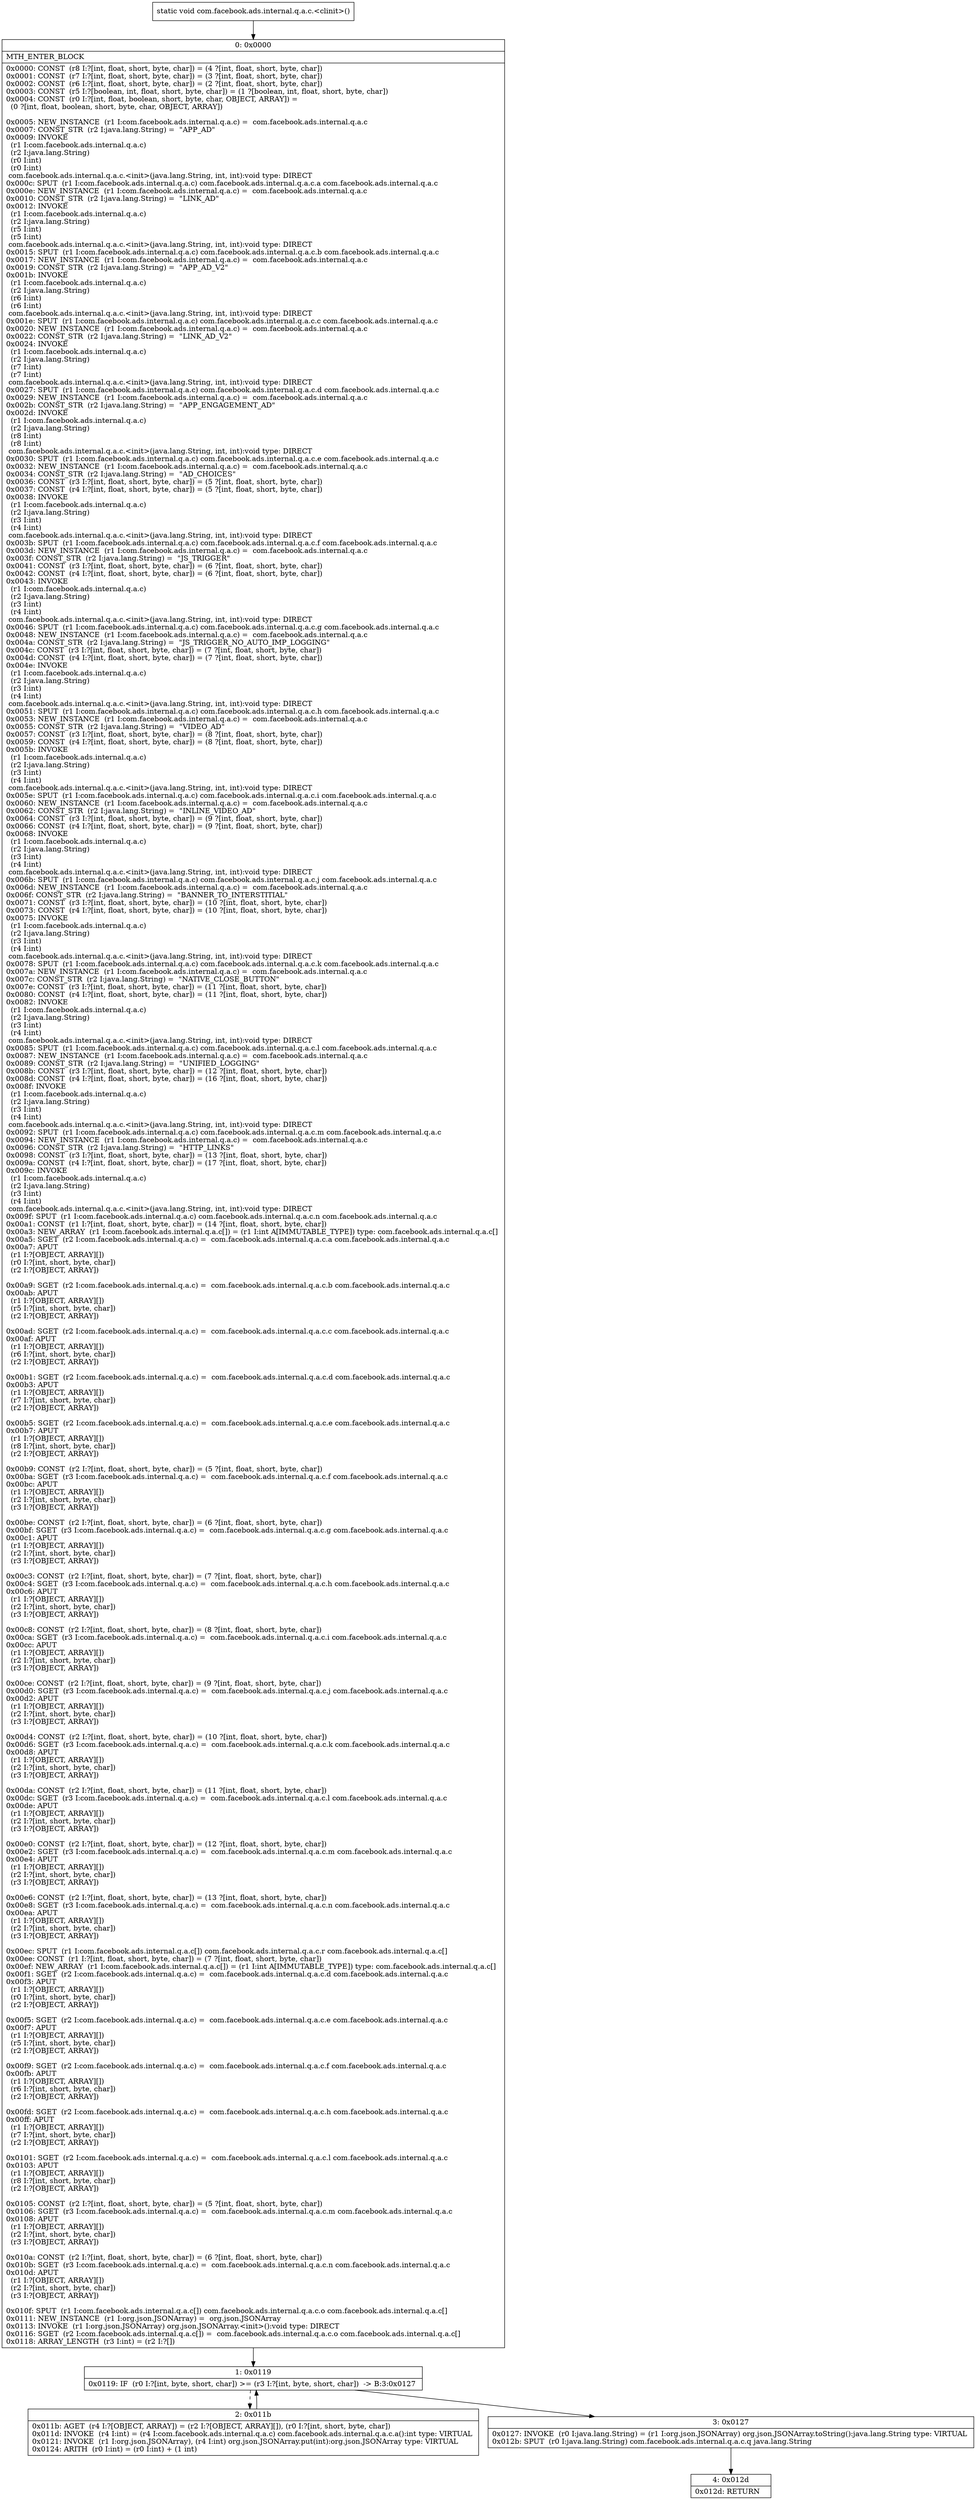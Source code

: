 digraph "CFG forcom.facebook.ads.internal.q.a.c.\<clinit\>()V" {
Node_0 [shape=record,label="{0\:\ 0x0000|MTH_ENTER_BLOCK\l|0x0000: CONST  (r8 I:?[int, float, short, byte, char]) = (4 ?[int, float, short, byte, char]) \l0x0001: CONST  (r7 I:?[int, float, short, byte, char]) = (3 ?[int, float, short, byte, char]) \l0x0002: CONST  (r6 I:?[int, float, short, byte, char]) = (2 ?[int, float, short, byte, char]) \l0x0003: CONST  (r5 I:?[boolean, int, float, short, byte, char]) = (1 ?[boolean, int, float, short, byte, char]) \l0x0004: CONST  (r0 I:?[int, float, boolean, short, byte, char, OBJECT, ARRAY]) = \l  (0 ?[int, float, boolean, short, byte, char, OBJECT, ARRAY])\l \l0x0005: NEW_INSTANCE  (r1 I:com.facebook.ads.internal.q.a.c) =  com.facebook.ads.internal.q.a.c \l0x0007: CONST_STR  (r2 I:java.lang.String) =  \"APP_AD\" \l0x0009: INVOKE  \l  (r1 I:com.facebook.ads.internal.q.a.c)\l  (r2 I:java.lang.String)\l  (r0 I:int)\l  (r0 I:int)\l com.facebook.ads.internal.q.a.c.\<init\>(java.lang.String, int, int):void type: DIRECT \l0x000c: SPUT  (r1 I:com.facebook.ads.internal.q.a.c) com.facebook.ads.internal.q.a.c.a com.facebook.ads.internal.q.a.c \l0x000e: NEW_INSTANCE  (r1 I:com.facebook.ads.internal.q.a.c) =  com.facebook.ads.internal.q.a.c \l0x0010: CONST_STR  (r2 I:java.lang.String) =  \"LINK_AD\" \l0x0012: INVOKE  \l  (r1 I:com.facebook.ads.internal.q.a.c)\l  (r2 I:java.lang.String)\l  (r5 I:int)\l  (r5 I:int)\l com.facebook.ads.internal.q.a.c.\<init\>(java.lang.String, int, int):void type: DIRECT \l0x0015: SPUT  (r1 I:com.facebook.ads.internal.q.a.c) com.facebook.ads.internal.q.a.c.b com.facebook.ads.internal.q.a.c \l0x0017: NEW_INSTANCE  (r1 I:com.facebook.ads.internal.q.a.c) =  com.facebook.ads.internal.q.a.c \l0x0019: CONST_STR  (r2 I:java.lang.String) =  \"APP_AD_V2\" \l0x001b: INVOKE  \l  (r1 I:com.facebook.ads.internal.q.a.c)\l  (r2 I:java.lang.String)\l  (r6 I:int)\l  (r6 I:int)\l com.facebook.ads.internal.q.a.c.\<init\>(java.lang.String, int, int):void type: DIRECT \l0x001e: SPUT  (r1 I:com.facebook.ads.internal.q.a.c) com.facebook.ads.internal.q.a.c.c com.facebook.ads.internal.q.a.c \l0x0020: NEW_INSTANCE  (r1 I:com.facebook.ads.internal.q.a.c) =  com.facebook.ads.internal.q.a.c \l0x0022: CONST_STR  (r2 I:java.lang.String) =  \"LINK_AD_V2\" \l0x0024: INVOKE  \l  (r1 I:com.facebook.ads.internal.q.a.c)\l  (r2 I:java.lang.String)\l  (r7 I:int)\l  (r7 I:int)\l com.facebook.ads.internal.q.a.c.\<init\>(java.lang.String, int, int):void type: DIRECT \l0x0027: SPUT  (r1 I:com.facebook.ads.internal.q.a.c) com.facebook.ads.internal.q.a.c.d com.facebook.ads.internal.q.a.c \l0x0029: NEW_INSTANCE  (r1 I:com.facebook.ads.internal.q.a.c) =  com.facebook.ads.internal.q.a.c \l0x002b: CONST_STR  (r2 I:java.lang.String) =  \"APP_ENGAGEMENT_AD\" \l0x002d: INVOKE  \l  (r1 I:com.facebook.ads.internal.q.a.c)\l  (r2 I:java.lang.String)\l  (r8 I:int)\l  (r8 I:int)\l com.facebook.ads.internal.q.a.c.\<init\>(java.lang.String, int, int):void type: DIRECT \l0x0030: SPUT  (r1 I:com.facebook.ads.internal.q.a.c) com.facebook.ads.internal.q.a.c.e com.facebook.ads.internal.q.a.c \l0x0032: NEW_INSTANCE  (r1 I:com.facebook.ads.internal.q.a.c) =  com.facebook.ads.internal.q.a.c \l0x0034: CONST_STR  (r2 I:java.lang.String) =  \"AD_CHOICES\" \l0x0036: CONST  (r3 I:?[int, float, short, byte, char]) = (5 ?[int, float, short, byte, char]) \l0x0037: CONST  (r4 I:?[int, float, short, byte, char]) = (5 ?[int, float, short, byte, char]) \l0x0038: INVOKE  \l  (r1 I:com.facebook.ads.internal.q.a.c)\l  (r2 I:java.lang.String)\l  (r3 I:int)\l  (r4 I:int)\l com.facebook.ads.internal.q.a.c.\<init\>(java.lang.String, int, int):void type: DIRECT \l0x003b: SPUT  (r1 I:com.facebook.ads.internal.q.a.c) com.facebook.ads.internal.q.a.c.f com.facebook.ads.internal.q.a.c \l0x003d: NEW_INSTANCE  (r1 I:com.facebook.ads.internal.q.a.c) =  com.facebook.ads.internal.q.a.c \l0x003f: CONST_STR  (r2 I:java.lang.String) =  \"JS_TRIGGER\" \l0x0041: CONST  (r3 I:?[int, float, short, byte, char]) = (6 ?[int, float, short, byte, char]) \l0x0042: CONST  (r4 I:?[int, float, short, byte, char]) = (6 ?[int, float, short, byte, char]) \l0x0043: INVOKE  \l  (r1 I:com.facebook.ads.internal.q.a.c)\l  (r2 I:java.lang.String)\l  (r3 I:int)\l  (r4 I:int)\l com.facebook.ads.internal.q.a.c.\<init\>(java.lang.String, int, int):void type: DIRECT \l0x0046: SPUT  (r1 I:com.facebook.ads.internal.q.a.c) com.facebook.ads.internal.q.a.c.g com.facebook.ads.internal.q.a.c \l0x0048: NEW_INSTANCE  (r1 I:com.facebook.ads.internal.q.a.c) =  com.facebook.ads.internal.q.a.c \l0x004a: CONST_STR  (r2 I:java.lang.String) =  \"JS_TRIGGER_NO_AUTO_IMP_LOGGING\" \l0x004c: CONST  (r3 I:?[int, float, short, byte, char]) = (7 ?[int, float, short, byte, char]) \l0x004d: CONST  (r4 I:?[int, float, short, byte, char]) = (7 ?[int, float, short, byte, char]) \l0x004e: INVOKE  \l  (r1 I:com.facebook.ads.internal.q.a.c)\l  (r2 I:java.lang.String)\l  (r3 I:int)\l  (r4 I:int)\l com.facebook.ads.internal.q.a.c.\<init\>(java.lang.String, int, int):void type: DIRECT \l0x0051: SPUT  (r1 I:com.facebook.ads.internal.q.a.c) com.facebook.ads.internal.q.a.c.h com.facebook.ads.internal.q.a.c \l0x0053: NEW_INSTANCE  (r1 I:com.facebook.ads.internal.q.a.c) =  com.facebook.ads.internal.q.a.c \l0x0055: CONST_STR  (r2 I:java.lang.String) =  \"VIDEO_AD\" \l0x0057: CONST  (r3 I:?[int, float, short, byte, char]) = (8 ?[int, float, short, byte, char]) \l0x0059: CONST  (r4 I:?[int, float, short, byte, char]) = (8 ?[int, float, short, byte, char]) \l0x005b: INVOKE  \l  (r1 I:com.facebook.ads.internal.q.a.c)\l  (r2 I:java.lang.String)\l  (r3 I:int)\l  (r4 I:int)\l com.facebook.ads.internal.q.a.c.\<init\>(java.lang.String, int, int):void type: DIRECT \l0x005e: SPUT  (r1 I:com.facebook.ads.internal.q.a.c) com.facebook.ads.internal.q.a.c.i com.facebook.ads.internal.q.a.c \l0x0060: NEW_INSTANCE  (r1 I:com.facebook.ads.internal.q.a.c) =  com.facebook.ads.internal.q.a.c \l0x0062: CONST_STR  (r2 I:java.lang.String) =  \"INLINE_VIDEO_AD\" \l0x0064: CONST  (r3 I:?[int, float, short, byte, char]) = (9 ?[int, float, short, byte, char]) \l0x0066: CONST  (r4 I:?[int, float, short, byte, char]) = (9 ?[int, float, short, byte, char]) \l0x0068: INVOKE  \l  (r1 I:com.facebook.ads.internal.q.a.c)\l  (r2 I:java.lang.String)\l  (r3 I:int)\l  (r4 I:int)\l com.facebook.ads.internal.q.a.c.\<init\>(java.lang.String, int, int):void type: DIRECT \l0x006b: SPUT  (r1 I:com.facebook.ads.internal.q.a.c) com.facebook.ads.internal.q.a.c.j com.facebook.ads.internal.q.a.c \l0x006d: NEW_INSTANCE  (r1 I:com.facebook.ads.internal.q.a.c) =  com.facebook.ads.internal.q.a.c \l0x006f: CONST_STR  (r2 I:java.lang.String) =  \"BANNER_TO_INTERSTITIAL\" \l0x0071: CONST  (r3 I:?[int, float, short, byte, char]) = (10 ?[int, float, short, byte, char]) \l0x0073: CONST  (r4 I:?[int, float, short, byte, char]) = (10 ?[int, float, short, byte, char]) \l0x0075: INVOKE  \l  (r1 I:com.facebook.ads.internal.q.a.c)\l  (r2 I:java.lang.String)\l  (r3 I:int)\l  (r4 I:int)\l com.facebook.ads.internal.q.a.c.\<init\>(java.lang.String, int, int):void type: DIRECT \l0x0078: SPUT  (r1 I:com.facebook.ads.internal.q.a.c) com.facebook.ads.internal.q.a.c.k com.facebook.ads.internal.q.a.c \l0x007a: NEW_INSTANCE  (r1 I:com.facebook.ads.internal.q.a.c) =  com.facebook.ads.internal.q.a.c \l0x007c: CONST_STR  (r2 I:java.lang.String) =  \"NATIVE_CLOSE_BUTTON\" \l0x007e: CONST  (r3 I:?[int, float, short, byte, char]) = (11 ?[int, float, short, byte, char]) \l0x0080: CONST  (r4 I:?[int, float, short, byte, char]) = (11 ?[int, float, short, byte, char]) \l0x0082: INVOKE  \l  (r1 I:com.facebook.ads.internal.q.a.c)\l  (r2 I:java.lang.String)\l  (r3 I:int)\l  (r4 I:int)\l com.facebook.ads.internal.q.a.c.\<init\>(java.lang.String, int, int):void type: DIRECT \l0x0085: SPUT  (r1 I:com.facebook.ads.internal.q.a.c) com.facebook.ads.internal.q.a.c.l com.facebook.ads.internal.q.a.c \l0x0087: NEW_INSTANCE  (r1 I:com.facebook.ads.internal.q.a.c) =  com.facebook.ads.internal.q.a.c \l0x0089: CONST_STR  (r2 I:java.lang.String) =  \"UNIFIED_LOGGING\" \l0x008b: CONST  (r3 I:?[int, float, short, byte, char]) = (12 ?[int, float, short, byte, char]) \l0x008d: CONST  (r4 I:?[int, float, short, byte, char]) = (16 ?[int, float, short, byte, char]) \l0x008f: INVOKE  \l  (r1 I:com.facebook.ads.internal.q.a.c)\l  (r2 I:java.lang.String)\l  (r3 I:int)\l  (r4 I:int)\l com.facebook.ads.internal.q.a.c.\<init\>(java.lang.String, int, int):void type: DIRECT \l0x0092: SPUT  (r1 I:com.facebook.ads.internal.q.a.c) com.facebook.ads.internal.q.a.c.m com.facebook.ads.internal.q.a.c \l0x0094: NEW_INSTANCE  (r1 I:com.facebook.ads.internal.q.a.c) =  com.facebook.ads.internal.q.a.c \l0x0096: CONST_STR  (r2 I:java.lang.String) =  \"HTTP_LINKS\" \l0x0098: CONST  (r3 I:?[int, float, short, byte, char]) = (13 ?[int, float, short, byte, char]) \l0x009a: CONST  (r4 I:?[int, float, short, byte, char]) = (17 ?[int, float, short, byte, char]) \l0x009c: INVOKE  \l  (r1 I:com.facebook.ads.internal.q.a.c)\l  (r2 I:java.lang.String)\l  (r3 I:int)\l  (r4 I:int)\l com.facebook.ads.internal.q.a.c.\<init\>(java.lang.String, int, int):void type: DIRECT \l0x009f: SPUT  (r1 I:com.facebook.ads.internal.q.a.c) com.facebook.ads.internal.q.a.c.n com.facebook.ads.internal.q.a.c \l0x00a1: CONST  (r1 I:?[int, float, short, byte, char]) = (14 ?[int, float, short, byte, char]) \l0x00a3: NEW_ARRAY  (r1 I:com.facebook.ads.internal.q.a.c[]) = (r1 I:int A[IMMUTABLE_TYPE]) type: com.facebook.ads.internal.q.a.c[] \l0x00a5: SGET  (r2 I:com.facebook.ads.internal.q.a.c) =  com.facebook.ads.internal.q.a.c.a com.facebook.ads.internal.q.a.c \l0x00a7: APUT  \l  (r1 I:?[OBJECT, ARRAY][])\l  (r0 I:?[int, short, byte, char])\l  (r2 I:?[OBJECT, ARRAY])\l \l0x00a9: SGET  (r2 I:com.facebook.ads.internal.q.a.c) =  com.facebook.ads.internal.q.a.c.b com.facebook.ads.internal.q.a.c \l0x00ab: APUT  \l  (r1 I:?[OBJECT, ARRAY][])\l  (r5 I:?[int, short, byte, char])\l  (r2 I:?[OBJECT, ARRAY])\l \l0x00ad: SGET  (r2 I:com.facebook.ads.internal.q.a.c) =  com.facebook.ads.internal.q.a.c.c com.facebook.ads.internal.q.a.c \l0x00af: APUT  \l  (r1 I:?[OBJECT, ARRAY][])\l  (r6 I:?[int, short, byte, char])\l  (r2 I:?[OBJECT, ARRAY])\l \l0x00b1: SGET  (r2 I:com.facebook.ads.internal.q.a.c) =  com.facebook.ads.internal.q.a.c.d com.facebook.ads.internal.q.a.c \l0x00b3: APUT  \l  (r1 I:?[OBJECT, ARRAY][])\l  (r7 I:?[int, short, byte, char])\l  (r2 I:?[OBJECT, ARRAY])\l \l0x00b5: SGET  (r2 I:com.facebook.ads.internal.q.a.c) =  com.facebook.ads.internal.q.a.c.e com.facebook.ads.internal.q.a.c \l0x00b7: APUT  \l  (r1 I:?[OBJECT, ARRAY][])\l  (r8 I:?[int, short, byte, char])\l  (r2 I:?[OBJECT, ARRAY])\l \l0x00b9: CONST  (r2 I:?[int, float, short, byte, char]) = (5 ?[int, float, short, byte, char]) \l0x00ba: SGET  (r3 I:com.facebook.ads.internal.q.a.c) =  com.facebook.ads.internal.q.a.c.f com.facebook.ads.internal.q.a.c \l0x00bc: APUT  \l  (r1 I:?[OBJECT, ARRAY][])\l  (r2 I:?[int, short, byte, char])\l  (r3 I:?[OBJECT, ARRAY])\l \l0x00be: CONST  (r2 I:?[int, float, short, byte, char]) = (6 ?[int, float, short, byte, char]) \l0x00bf: SGET  (r3 I:com.facebook.ads.internal.q.a.c) =  com.facebook.ads.internal.q.a.c.g com.facebook.ads.internal.q.a.c \l0x00c1: APUT  \l  (r1 I:?[OBJECT, ARRAY][])\l  (r2 I:?[int, short, byte, char])\l  (r3 I:?[OBJECT, ARRAY])\l \l0x00c3: CONST  (r2 I:?[int, float, short, byte, char]) = (7 ?[int, float, short, byte, char]) \l0x00c4: SGET  (r3 I:com.facebook.ads.internal.q.a.c) =  com.facebook.ads.internal.q.a.c.h com.facebook.ads.internal.q.a.c \l0x00c6: APUT  \l  (r1 I:?[OBJECT, ARRAY][])\l  (r2 I:?[int, short, byte, char])\l  (r3 I:?[OBJECT, ARRAY])\l \l0x00c8: CONST  (r2 I:?[int, float, short, byte, char]) = (8 ?[int, float, short, byte, char]) \l0x00ca: SGET  (r3 I:com.facebook.ads.internal.q.a.c) =  com.facebook.ads.internal.q.a.c.i com.facebook.ads.internal.q.a.c \l0x00cc: APUT  \l  (r1 I:?[OBJECT, ARRAY][])\l  (r2 I:?[int, short, byte, char])\l  (r3 I:?[OBJECT, ARRAY])\l \l0x00ce: CONST  (r2 I:?[int, float, short, byte, char]) = (9 ?[int, float, short, byte, char]) \l0x00d0: SGET  (r3 I:com.facebook.ads.internal.q.a.c) =  com.facebook.ads.internal.q.a.c.j com.facebook.ads.internal.q.a.c \l0x00d2: APUT  \l  (r1 I:?[OBJECT, ARRAY][])\l  (r2 I:?[int, short, byte, char])\l  (r3 I:?[OBJECT, ARRAY])\l \l0x00d4: CONST  (r2 I:?[int, float, short, byte, char]) = (10 ?[int, float, short, byte, char]) \l0x00d6: SGET  (r3 I:com.facebook.ads.internal.q.a.c) =  com.facebook.ads.internal.q.a.c.k com.facebook.ads.internal.q.a.c \l0x00d8: APUT  \l  (r1 I:?[OBJECT, ARRAY][])\l  (r2 I:?[int, short, byte, char])\l  (r3 I:?[OBJECT, ARRAY])\l \l0x00da: CONST  (r2 I:?[int, float, short, byte, char]) = (11 ?[int, float, short, byte, char]) \l0x00dc: SGET  (r3 I:com.facebook.ads.internal.q.a.c) =  com.facebook.ads.internal.q.a.c.l com.facebook.ads.internal.q.a.c \l0x00de: APUT  \l  (r1 I:?[OBJECT, ARRAY][])\l  (r2 I:?[int, short, byte, char])\l  (r3 I:?[OBJECT, ARRAY])\l \l0x00e0: CONST  (r2 I:?[int, float, short, byte, char]) = (12 ?[int, float, short, byte, char]) \l0x00e2: SGET  (r3 I:com.facebook.ads.internal.q.a.c) =  com.facebook.ads.internal.q.a.c.m com.facebook.ads.internal.q.a.c \l0x00e4: APUT  \l  (r1 I:?[OBJECT, ARRAY][])\l  (r2 I:?[int, short, byte, char])\l  (r3 I:?[OBJECT, ARRAY])\l \l0x00e6: CONST  (r2 I:?[int, float, short, byte, char]) = (13 ?[int, float, short, byte, char]) \l0x00e8: SGET  (r3 I:com.facebook.ads.internal.q.a.c) =  com.facebook.ads.internal.q.a.c.n com.facebook.ads.internal.q.a.c \l0x00ea: APUT  \l  (r1 I:?[OBJECT, ARRAY][])\l  (r2 I:?[int, short, byte, char])\l  (r3 I:?[OBJECT, ARRAY])\l \l0x00ec: SPUT  (r1 I:com.facebook.ads.internal.q.a.c[]) com.facebook.ads.internal.q.a.c.r com.facebook.ads.internal.q.a.c[] \l0x00ee: CONST  (r1 I:?[int, float, short, byte, char]) = (7 ?[int, float, short, byte, char]) \l0x00ef: NEW_ARRAY  (r1 I:com.facebook.ads.internal.q.a.c[]) = (r1 I:int A[IMMUTABLE_TYPE]) type: com.facebook.ads.internal.q.a.c[] \l0x00f1: SGET  (r2 I:com.facebook.ads.internal.q.a.c) =  com.facebook.ads.internal.q.a.c.d com.facebook.ads.internal.q.a.c \l0x00f3: APUT  \l  (r1 I:?[OBJECT, ARRAY][])\l  (r0 I:?[int, short, byte, char])\l  (r2 I:?[OBJECT, ARRAY])\l \l0x00f5: SGET  (r2 I:com.facebook.ads.internal.q.a.c) =  com.facebook.ads.internal.q.a.c.e com.facebook.ads.internal.q.a.c \l0x00f7: APUT  \l  (r1 I:?[OBJECT, ARRAY][])\l  (r5 I:?[int, short, byte, char])\l  (r2 I:?[OBJECT, ARRAY])\l \l0x00f9: SGET  (r2 I:com.facebook.ads.internal.q.a.c) =  com.facebook.ads.internal.q.a.c.f com.facebook.ads.internal.q.a.c \l0x00fb: APUT  \l  (r1 I:?[OBJECT, ARRAY][])\l  (r6 I:?[int, short, byte, char])\l  (r2 I:?[OBJECT, ARRAY])\l \l0x00fd: SGET  (r2 I:com.facebook.ads.internal.q.a.c) =  com.facebook.ads.internal.q.a.c.h com.facebook.ads.internal.q.a.c \l0x00ff: APUT  \l  (r1 I:?[OBJECT, ARRAY][])\l  (r7 I:?[int, short, byte, char])\l  (r2 I:?[OBJECT, ARRAY])\l \l0x0101: SGET  (r2 I:com.facebook.ads.internal.q.a.c) =  com.facebook.ads.internal.q.a.c.l com.facebook.ads.internal.q.a.c \l0x0103: APUT  \l  (r1 I:?[OBJECT, ARRAY][])\l  (r8 I:?[int, short, byte, char])\l  (r2 I:?[OBJECT, ARRAY])\l \l0x0105: CONST  (r2 I:?[int, float, short, byte, char]) = (5 ?[int, float, short, byte, char]) \l0x0106: SGET  (r3 I:com.facebook.ads.internal.q.a.c) =  com.facebook.ads.internal.q.a.c.m com.facebook.ads.internal.q.a.c \l0x0108: APUT  \l  (r1 I:?[OBJECT, ARRAY][])\l  (r2 I:?[int, short, byte, char])\l  (r3 I:?[OBJECT, ARRAY])\l \l0x010a: CONST  (r2 I:?[int, float, short, byte, char]) = (6 ?[int, float, short, byte, char]) \l0x010b: SGET  (r3 I:com.facebook.ads.internal.q.a.c) =  com.facebook.ads.internal.q.a.c.n com.facebook.ads.internal.q.a.c \l0x010d: APUT  \l  (r1 I:?[OBJECT, ARRAY][])\l  (r2 I:?[int, short, byte, char])\l  (r3 I:?[OBJECT, ARRAY])\l \l0x010f: SPUT  (r1 I:com.facebook.ads.internal.q.a.c[]) com.facebook.ads.internal.q.a.c.o com.facebook.ads.internal.q.a.c[] \l0x0111: NEW_INSTANCE  (r1 I:org.json.JSONArray) =  org.json.JSONArray \l0x0113: INVOKE  (r1 I:org.json.JSONArray) org.json.JSONArray.\<init\>():void type: DIRECT \l0x0116: SGET  (r2 I:com.facebook.ads.internal.q.a.c[]) =  com.facebook.ads.internal.q.a.c.o com.facebook.ads.internal.q.a.c[] \l0x0118: ARRAY_LENGTH  (r3 I:int) = (r2 I:?[]) \l}"];
Node_1 [shape=record,label="{1\:\ 0x0119|0x0119: IF  (r0 I:?[int, byte, short, char]) \>= (r3 I:?[int, byte, short, char])  \-\> B:3:0x0127 \l}"];
Node_2 [shape=record,label="{2\:\ 0x011b|0x011b: AGET  (r4 I:?[OBJECT, ARRAY]) = (r2 I:?[OBJECT, ARRAY][]), (r0 I:?[int, short, byte, char]) \l0x011d: INVOKE  (r4 I:int) = (r4 I:com.facebook.ads.internal.q.a.c) com.facebook.ads.internal.q.a.c.a():int type: VIRTUAL \l0x0121: INVOKE  (r1 I:org.json.JSONArray), (r4 I:int) org.json.JSONArray.put(int):org.json.JSONArray type: VIRTUAL \l0x0124: ARITH  (r0 I:int) = (r0 I:int) + (1 int) \l}"];
Node_3 [shape=record,label="{3\:\ 0x0127|0x0127: INVOKE  (r0 I:java.lang.String) = (r1 I:org.json.JSONArray) org.json.JSONArray.toString():java.lang.String type: VIRTUAL \l0x012b: SPUT  (r0 I:java.lang.String) com.facebook.ads.internal.q.a.c.q java.lang.String \l}"];
Node_4 [shape=record,label="{4\:\ 0x012d|0x012d: RETURN   \l}"];
MethodNode[shape=record,label="{static void com.facebook.ads.internal.q.a.c.\<clinit\>() }"];
MethodNode -> Node_0;
Node_0 -> Node_1;
Node_1 -> Node_2[style=dashed];
Node_1 -> Node_3;
Node_2 -> Node_1;
Node_3 -> Node_4;
}

